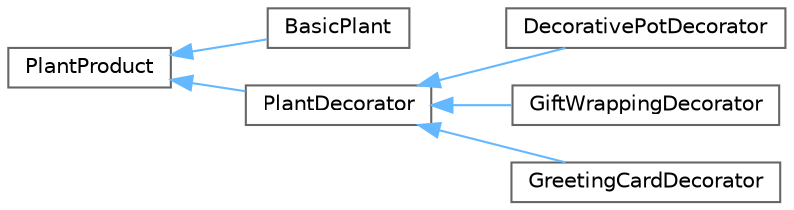 digraph "Graphical Class Hierarchy"
{
 // INTERACTIVE_SVG=YES
 // LATEX_PDF_SIZE
  bgcolor="transparent";
  edge [fontname=Helvetica,fontsize=10,labelfontname=Helvetica,labelfontsize=10];
  node [fontname=Helvetica,fontsize=10,shape=box,height=0.2,width=0.4];
  rankdir="LR";
  Node0 [id="Node000000",label="PlantProduct",height=0.2,width=0.4,color="grey40", fillcolor="white", style="filled",URL="$class_plant_product.html",tooltip="Abstract component class for plant products in the Decorator pattern."];
  Node0 -> Node1 [id="edge26_Node000000_Node000001",dir="back",color="steelblue1",style="solid",tooltip=" "];
  Node1 [id="Node000001",label="BasicPlant",height=0.2,width=0.4,color="grey40", fillcolor="white", style="filled",URL="$class_basic_plant.html",tooltip="Concrete component representing an undecorated plant product."];
  Node0 -> Node2 [id="edge27_Node000000_Node000002",dir="back",color="steelblue1",style="solid",tooltip=" "];
  Node2 [id="Node000002",label="PlantDecorator",height=0.2,width=0.4,color="grey40", fillcolor="white", style="filled",URL="$class_plant_decorator.html",tooltip="Abstract decorator class for adding features to plant products."];
  Node2 -> Node3 [id="edge28_Node000002_Node000003",dir="back",color="steelblue1",style="solid",tooltip=" "];
  Node3 [id="Node000003",label="DecorativePotDecorator",height=0.2,width=0.4,color="grey40", fillcolor="white", style="filled",URL="$class_decorative_pot_decorator.html",tooltip="Concrete decorator that adds a decorative pot to plant products."];
  Node2 -> Node4 [id="edge29_Node000002_Node000004",dir="back",color="steelblue1",style="solid",tooltip=" "];
  Node4 [id="Node000004",label="GiftWrappingDecorator",height=0.2,width=0.4,color="grey40", fillcolor="white", style="filled",URL="$class_gift_wrapping_decorator.html",tooltip="Concrete decorator that adds gift wrapping to plant products."];
  Node2 -> Node5 [id="edge30_Node000002_Node000005",dir="back",color="steelblue1",style="solid",tooltip=" "];
  Node5 [id="Node000005",label="GreetingCardDecorator",height=0.2,width=0.4,color="grey40", fillcolor="white", style="filled",URL="$class_greeting_card_decorator.html",tooltip="Concrete decorator that adds a personalized greeting card to plant products."];
}

